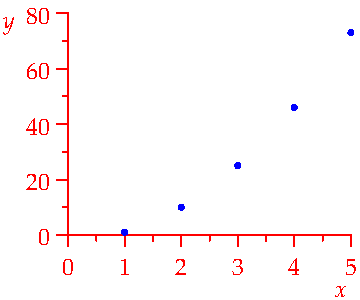 settings.tex="pdflatex";

texpreamble("\usepackage{amsmath}
\usepackage{amsthm,amssymb}
\usepackage{mathpazo}
\usepackage[svgnames]{xcolor}
\usepackage{textcomp}
");
import graph;


size(180,150,IgnoreAspect);

real f(real x){return 3*x^2-2;}

for(int n=1; n<=5; ++n){
	dot((n,f(n)),blue);
}

xaxis("$x$",0,5,red,RightTicks);
yaxis("$y$",0,80,red,LeftTicks(Step=20,step=10));


